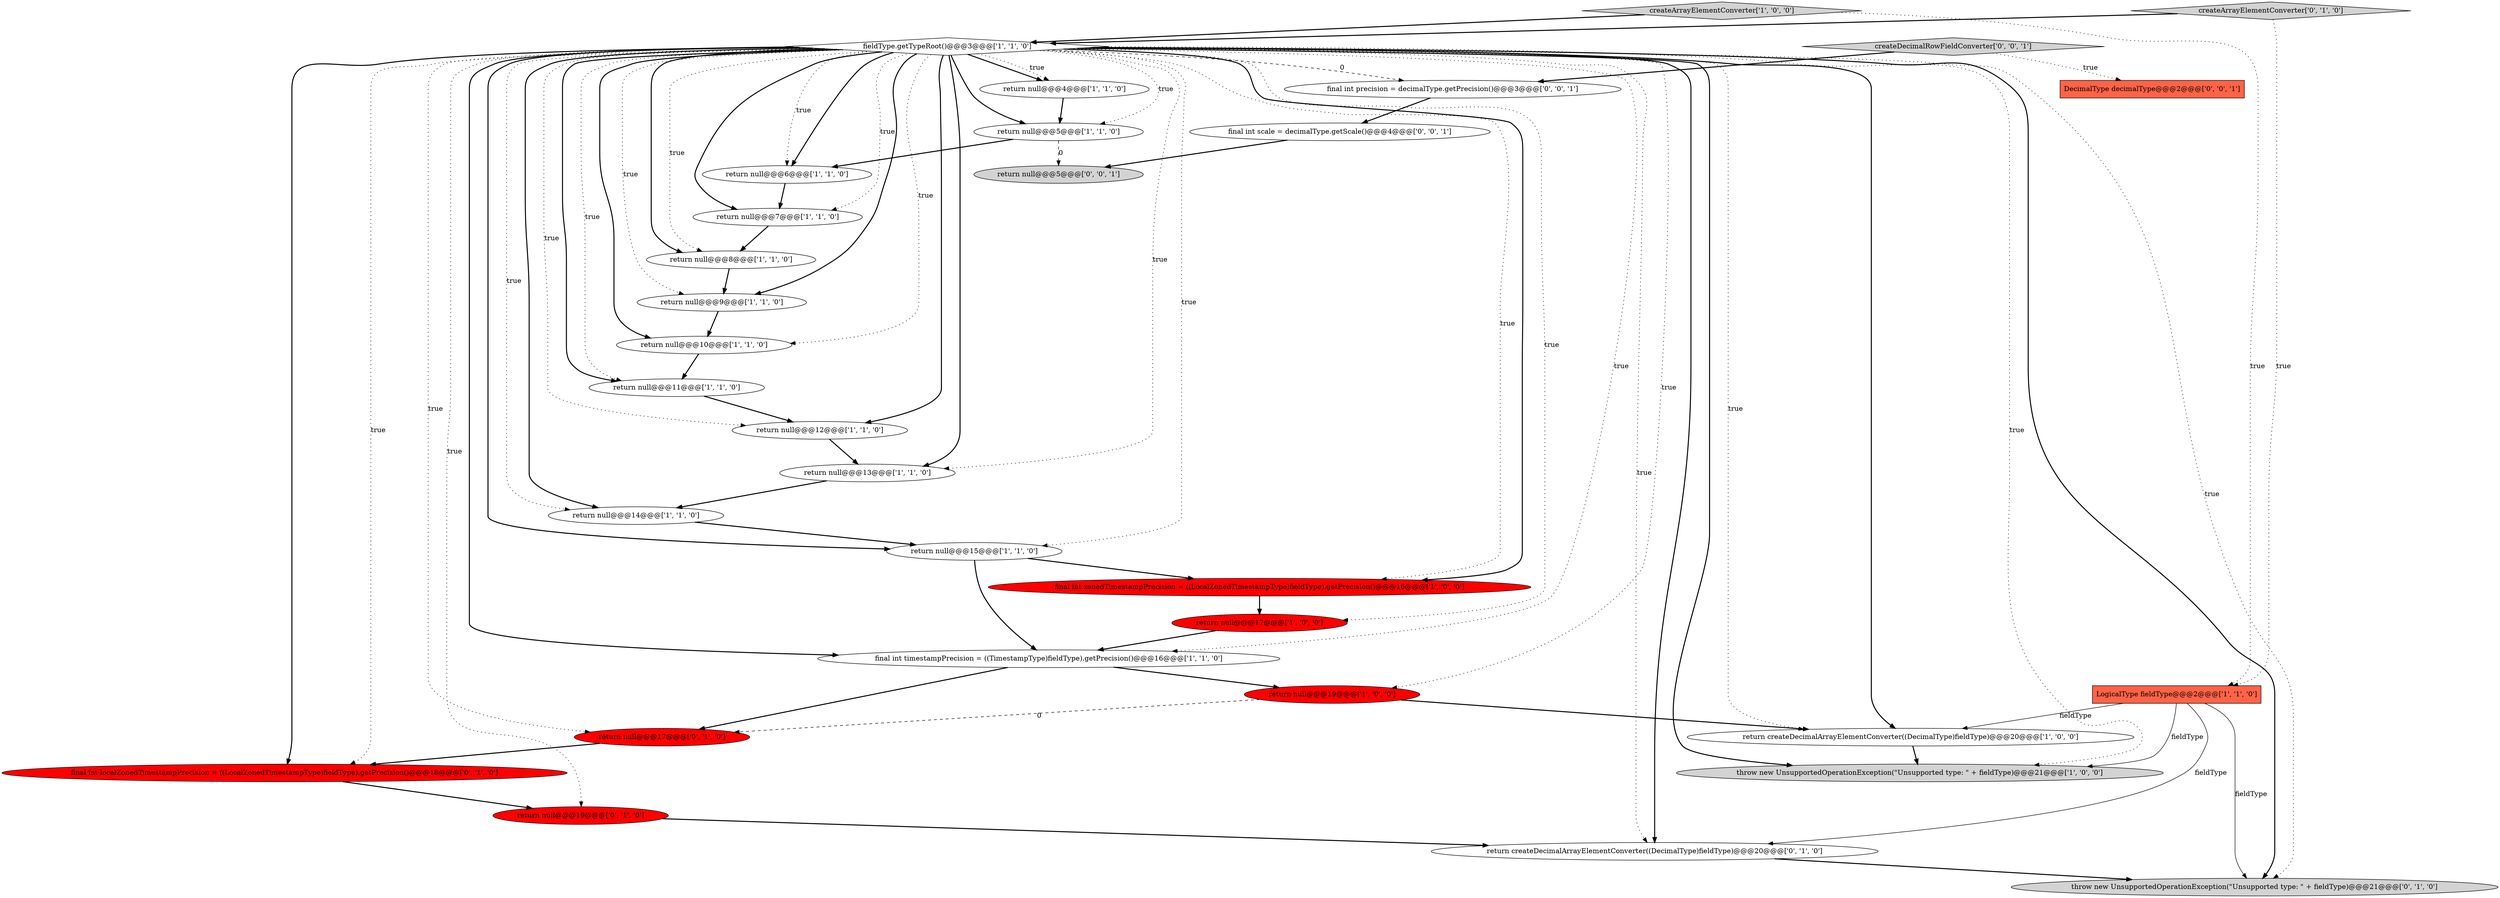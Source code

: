 digraph {
4 [style = filled, label = "return null@@@14@@@['1', '1', '0']", fillcolor = white, shape = ellipse image = "AAA0AAABBB1BBB"];
8 [style = filled, label = "return null@@@7@@@['1', '1', '0']", fillcolor = white, shape = ellipse image = "AAA0AAABBB1BBB"];
31 [style = filled, label = "final int precision = decimalType.getPrecision()@@@3@@@['0', '0', '1']", fillcolor = white, shape = ellipse image = "AAA0AAABBB3BBB"];
18 [style = filled, label = "throw new UnsupportedOperationException(\"Unsupported type: \" + fieldType)@@@21@@@['1', '0', '0']", fillcolor = lightgray, shape = ellipse image = "AAA0AAABBB1BBB"];
14 [style = filled, label = "return null@@@9@@@['1', '1', '0']", fillcolor = white, shape = ellipse image = "AAA0AAABBB1BBB"];
15 [style = filled, label = "return null@@@10@@@['1', '1', '0']", fillcolor = white, shape = ellipse image = "AAA0AAABBB1BBB"];
28 [style = filled, label = "DecimalType decimalType@@@2@@@['0', '0', '1']", fillcolor = tomato, shape = box image = "AAA0AAABBB3BBB"];
21 [style = filled, label = "throw new UnsupportedOperationException(\"Unsupported type: \" + fieldType)@@@21@@@['0', '1', '0']", fillcolor = lightgray, shape = ellipse image = "AAA0AAABBB2BBB"];
16 [style = filled, label = "LogicalType fieldType@@@2@@@['1', '1', '0']", fillcolor = tomato, shape = box image = "AAA0AAABBB1BBB"];
30 [style = filled, label = "return null@@@5@@@['0', '0', '1']", fillcolor = lightgray, shape = ellipse image = "AAA0AAABBB3BBB"];
26 [style = filled, label = "return null@@@19@@@['0', '1', '0']", fillcolor = red, shape = ellipse image = "AAA1AAABBB2BBB"];
20 [style = filled, label = "return null@@@19@@@['1', '0', '0']", fillcolor = red, shape = ellipse image = "AAA1AAABBB1BBB"];
2 [style = filled, label = "return null@@@13@@@['1', '1', '0']", fillcolor = white, shape = ellipse image = "AAA0AAABBB1BBB"];
11 [style = filled, label = "return null@@@8@@@['1', '1', '0']", fillcolor = white, shape = ellipse image = "AAA0AAABBB1BBB"];
17 [style = filled, label = "return null@@@11@@@['1', '1', '0']", fillcolor = white, shape = ellipse image = "AAA0AAABBB1BBB"];
19 [style = filled, label = "return null@@@4@@@['1', '1', '0']", fillcolor = white, shape = ellipse image = "AAA0AAABBB1BBB"];
1 [style = filled, label = "final int zonedTimestampPrecision = ((LocalZonedTimestampType)fieldType).getPrecision()@@@16@@@['1', '0', '0']", fillcolor = red, shape = ellipse image = "AAA1AAABBB1BBB"];
5 [style = filled, label = "return null@@@6@@@['1', '1', '0']", fillcolor = white, shape = ellipse image = "AAA0AAABBB1BBB"];
10 [style = filled, label = "final int timestampPrecision = ((TimestampType)fieldType).getPrecision()@@@16@@@['1', '1', '0']", fillcolor = white, shape = ellipse image = "AAA0AAABBB1BBB"];
7 [style = filled, label = "return null@@@12@@@['1', '1', '0']", fillcolor = white, shape = ellipse image = "AAA0AAABBB1BBB"];
9 [style = filled, label = "return createDecimalArrayElementConverter((DecimalType)fieldType)@@@20@@@['1', '0', '0']", fillcolor = white, shape = ellipse image = "AAA0AAABBB1BBB"];
0 [style = filled, label = "fieldType.getTypeRoot()@@@3@@@['1', '1', '0']", fillcolor = white, shape = diamond image = "AAA0AAABBB1BBB"];
13 [style = filled, label = "return null@@@5@@@['1', '1', '0']", fillcolor = white, shape = ellipse image = "AAA0AAABBB1BBB"];
6 [style = filled, label = "createArrayElementConverter['1', '0', '0']", fillcolor = lightgray, shape = diamond image = "AAA0AAABBB1BBB"];
27 [style = filled, label = "createDecimalRowFieldConverter['0', '0', '1']", fillcolor = lightgray, shape = diamond image = "AAA0AAABBB3BBB"];
24 [style = filled, label = "createArrayElementConverter['0', '1', '0']", fillcolor = lightgray, shape = diamond image = "AAA0AAABBB2BBB"];
25 [style = filled, label = "return null@@@17@@@['0', '1', '0']", fillcolor = red, shape = ellipse image = "AAA1AAABBB2BBB"];
3 [style = filled, label = "return null@@@17@@@['1', '0', '0']", fillcolor = red, shape = ellipse image = "AAA1AAABBB1BBB"];
23 [style = filled, label = "return createDecimalArrayElementConverter((DecimalType)fieldType)@@@20@@@['0', '1', '0']", fillcolor = white, shape = ellipse image = "AAA0AAABBB2BBB"];
22 [style = filled, label = "final int localZonedTimestampPrecision = ((LocalZonedTimestampType)fieldType).getPrecision()@@@18@@@['0', '1', '0']", fillcolor = red, shape = ellipse image = "AAA1AAABBB2BBB"];
29 [style = filled, label = "final int scale = decimalType.getScale()@@@4@@@['0', '0', '1']", fillcolor = white, shape = ellipse image = "AAA0AAABBB3BBB"];
12 [style = filled, label = "return null@@@15@@@['1', '1', '0']", fillcolor = white, shape = ellipse image = "AAA0AAABBB1BBB"];
22->26 [style = bold, label=""];
5->8 [style = bold, label=""];
0->12 [style = dotted, label="true"];
0->9 [style = bold, label=""];
10->20 [style = bold, label=""];
0->5 [style = dotted, label="true"];
0->13 [style = dotted, label="true"];
0->13 [style = bold, label=""];
0->18 [style = dotted, label="true"];
25->22 [style = bold, label=""];
29->30 [style = bold, label=""];
0->10 [style = dotted, label="true"];
11->14 [style = bold, label=""];
16->21 [style = solid, label="fieldType"];
0->19 [style = bold, label=""];
0->19 [style = dotted, label="true"];
0->15 [style = dotted, label="true"];
0->17 [style = bold, label=""];
20->9 [style = bold, label=""];
0->12 [style = bold, label=""];
24->0 [style = bold, label=""];
0->4 [style = dotted, label="true"];
0->2 [style = bold, label=""];
1->3 [style = bold, label=""];
0->20 [style = dotted, label="true"];
0->11 [style = bold, label=""];
31->29 [style = bold, label=""];
27->31 [style = bold, label=""];
6->0 [style = bold, label=""];
0->21 [style = bold, label=""];
12->1 [style = bold, label=""];
0->25 [style = dotted, label="true"];
2->4 [style = bold, label=""];
24->16 [style = dotted, label="true"];
0->15 [style = bold, label=""];
0->22 [style = dotted, label="true"];
0->7 [style = bold, label=""];
0->8 [style = dotted, label="true"];
17->7 [style = bold, label=""];
27->28 [style = dotted, label="true"];
3->10 [style = bold, label=""];
16->18 [style = solid, label="fieldType"];
0->14 [style = bold, label=""];
0->10 [style = bold, label=""];
15->17 [style = bold, label=""];
12->10 [style = bold, label=""];
9->18 [style = bold, label=""];
0->21 [style = dotted, label="true"];
19->13 [style = bold, label=""];
0->23 [style = bold, label=""];
23->21 [style = bold, label=""];
20->25 [style = dashed, label="0"];
10->25 [style = bold, label=""];
0->4 [style = bold, label=""];
7->2 [style = bold, label=""];
0->1 [style = bold, label=""];
0->22 [style = bold, label=""];
26->23 [style = bold, label=""];
0->31 [style = dashed, label="0"];
0->8 [style = bold, label=""];
13->5 [style = bold, label=""];
4->12 [style = bold, label=""];
0->17 [style = dotted, label="true"];
0->18 [style = bold, label=""];
0->14 [style = dotted, label="true"];
14->15 [style = bold, label=""];
0->23 [style = dotted, label="true"];
0->3 [style = dotted, label="true"];
0->2 [style = dotted, label="true"];
0->26 [style = dotted, label="true"];
16->9 [style = solid, label="fieldType"];
0->11 [style = dotted, label="true"];
0->9 [style = dotted, label="true"];
8->11 [style = bold, label=""];
13->30 [style = dashed, label="0"];
0->5 [style = bold, label=""];
6->16 [style = dotted, label="true"];
16->23 [style = solid, label="fieldType"];
0->7 [style = dotted, label="true"];
0->1 [style = dotted, label="true"];
}
